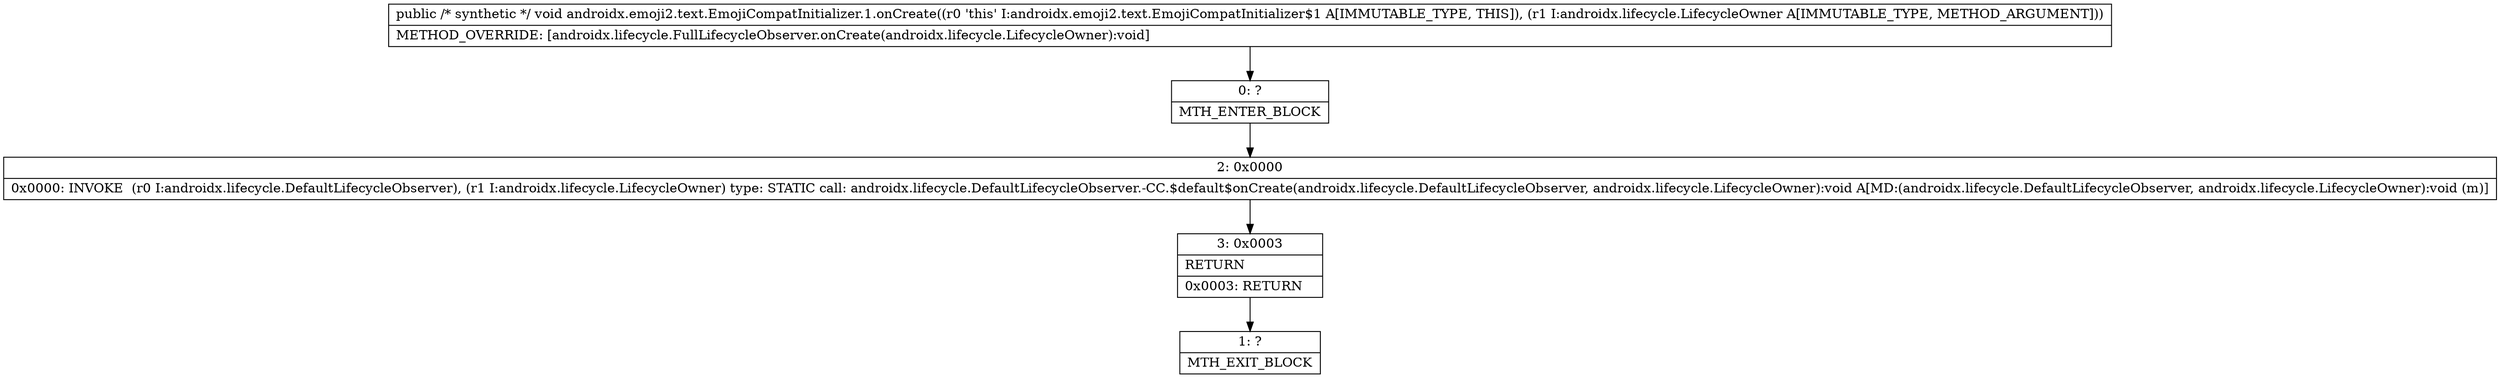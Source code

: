 digraph "CFG forandroidx.emoji2.text.EmojiCompatInitializer.1.onCreate(Landroidx\/lifecycle\/LifecycleOwner;)V" {
Node_0 [shape=record,label="{0\:\ ?|MTH_ENTER_BLOCK\l}"];
Node_2 [shape=record,label="{2\:\ 0x0000|0x0000: INVOKE  (r0 I:androidx.lifecycle.DefaultLifecycleObserver), (r1 I:androidx.lifecycle.LifecycleOwner) type: STATIC call: androidx.lifecycle.DefaultLifecycleObserver.\-CC.$default$onCreate(androidx.lifecycle.DefaultLifecycleObserver, androidx.lifecycle.LifecycleOwner):void A[MD:(androidx.lifecycle.DefaultLifecycleObserver, androidx.lifecycle.LifecycleOwner):void (m)]\l}"];
Node_3 [shape=record,label="{3\:\ 0x0003|RETURN\l|0x0003: RETURN   \l}"];
Node_1 [shape=record,label="{1\:\ ?|MTH_EXIT_BLOCK\l}"];
MethodNode[shape=record,label="{public \/* synthetic *\/ void androidx.emoji2.text.EmojiCompatInitializer.1.onCreate((r0 'this' I:androidx.emoji2.text.EmojiCompatInitializer$1 A[IMMUTABLE_TYPE, THIS]), (r1 I:androidx.lifecycle.LifecycleOwner A[IMMUTABLE_TYPE, METHOD_ARGUMENT]))  | METHOD_OVERRIDE: [androidx.lifecycle.FullLifecycleObserver.onCreate(androidx.lifecycle.LifecycleOwner):void]\l}"];
MethodNode -> Node_0;Node_0 -> Node_2;
Node_2 -> Node_3;
Node_3 -> Node_1;
}

